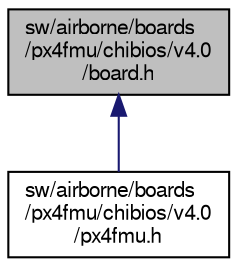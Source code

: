 digraph "sw/airborne/boards/px4fmu/chibios/v4.0/board.h"
{
  edge [fontname="FreeSans",fontsize="10",labelfontname="FreeSans",labelfontsize="10"];
  node [fontname="FreeSans",fontsize="10",shape=record];
  Node1 [label="sw/airborne/boards\l/px4fmu/chibios/v4.0\l/board.h",height=0.2,width=0.4,color="black", fillcolor="grey75", style="filled", fontcolor="black"];
  Node1 -> Node2 [dir="back",color="midnightblue",fontsize="10",style="solid",fontname="FreeSans"];
  Node2 [label="sw/airborne/boards\l/px4fmu/chibios/v4.0\l/px4fmu.h",height=0.2,width=0.4,color="black", fillcolor="white", style="filled",URL="$v4_80_2px4fmu_8h.html"];
}
